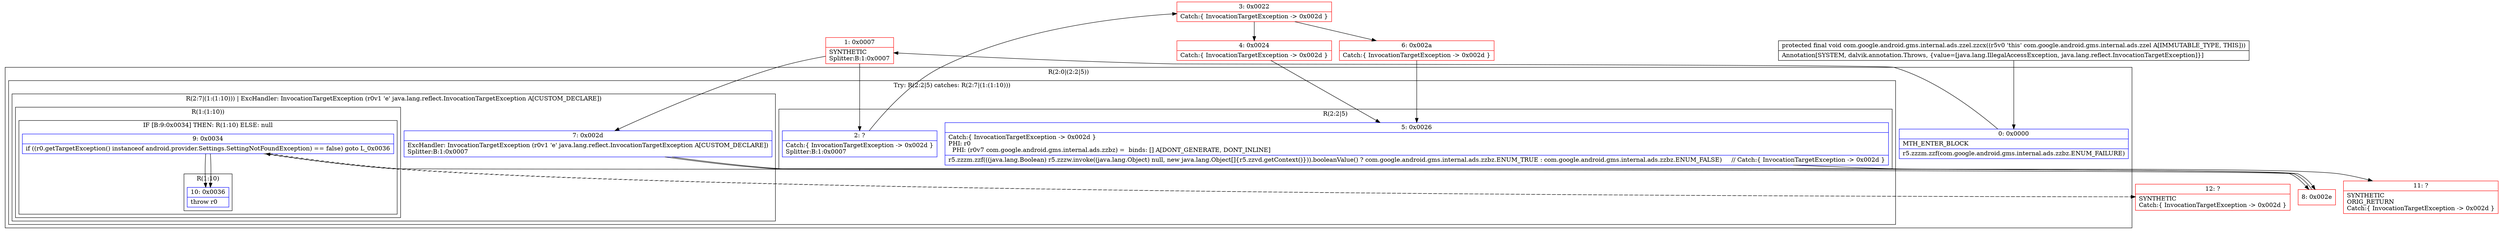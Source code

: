 digraph "CFG forcom.google.android.gms.internal.ads.zzel.zzcx()V" {
subgraph cluster_Region_372663485 {
label = "R(2:0|(2:2|5))";
node [shape=record,color=blue];
Node_0 [shape=record,label="{0\:\ 0x0000|MTH_ENTER_BLOCK\l|r5.zzzm.zzf(com.google.android.gms.internal.ads.zzbz.ENUM_FAILURE)\l}"];
subgraph cluster_TryCatchRegion_2102636719 {
label = "Try: R(2:2|5) catches: R(2:7|(1:(1:10)))";
node [shape=record,color=blue];
subgraph cluster_Region_1256237951 {
label = "R(2:2|5)";
node [shape=record,color=blue];
Node_2 [shape=record,label="{2\:\ ?|Catch:\{ InvocationTargetException \-\> 0x002d \}\lSplitter:B:1:0x0007\l}"];
Node_5 [shape=record,label="{5\:\ 0x0026|Catch:\{ InvocationTargetException \-\> 0x002d \}\lPHI: r0 \l  PHI: (r0v7 com.google.android.gms.internal.ads.zzbz) =  binds: [] A[DONT_GENERATE, DONT_INLINE]\l|r5.zzzm.zzf(((java.lang.Boolean) r5.zzzw.invoke((java.lang.Object) null, new java.lang.Object[]\{r5.zzvd.getContext()\})).booleanValue() ? com.google.android.gms.internal.ads.zzbz.ENUM_TRUE : com.google.android.gms.internal.ads.zzbz.ENUM_FALSE)     \/\/ Catch:\{ InvocationTargetException \-\> 0x002d \}\l}"];
}
subgraph cluster_Region_109790463 {
label = "R(2:7|(1:(1:10))) | ExcHandler: InvocationTargetException (r0v1 'e' java.lang.reflect.InvocationTargetException A[CUSTOM_DECLARE])\l";
node [shape=record,color=blue];
Node_7 [shape=record,label="{7\:\ 0x002d|ExcHandler: InvocationTargetException (r0v1 'e' java.lang.reflect.InvocationTargetException A[CUSTOM_DECLARE])\lSplitter:B:1:0x0007\l}"];
subgraph cluster_Region_599644959 {
label = "R(1:(1:10))";
node [shape=record,color=blue];
subgraph cluster_IfRegion_1124843791 {
label = "IF [B:9:0x0034] THEN: R(1:10) ELSE: null";
node [shape=record,color=blue];
Node_9 [shape=record,label="{9\:\ 0x0034|if ((r0.getTargetException() instanceof android.provider.Settings.SettingNotFoundException) == false) goto L_0x0036\l}"];
subgraph cluster_Region_218046786 {
label = "R(1:10)";
node [shape=record,color=blue];
Node_10 [shape=record,label="{10\:\ 0x0036|throw r0\l}"];
}
}
}
}
}
}
subgraph cluster_Region_109790463 {
label = "R(2:7|(1:(1:10))) | ExcHandler: InvocationTargetException (r0v1 'e' java.lang.reflect.InvocationTargetException A[CUSTOM_DECLARE])\l";
node [shape=record,color=blue];
Node_7 [shape=record,label="{7\:\ 0x002d|ExcHandler: InvocationTargetException (r0v1 'e' java.lang.reflect.InvocationTargetException A[CUSTOM_DECLARE])\lSplitter:B:1:0x0007\l}"];
subgraph cluster_Region_599644959 {
label = "R(1:(1:10))";
node [shape=record,color=blue];
subgraph cluster_IfRegion_1124843791 {
label = "IF [B:9:0x0034] THEN: R(1:10) ELSE: null";
node [shape=record,color=blue];
Node_9 [shape=record,label="{9\:\ 0x0034|if ((r0.getTargetException() instanceof android.provider.Settings.SettingNotFoundException) == false) goto L_0x0036\l}"];
subgraph cluster_Region_218046786 {
label = "R(1:10)";
node [shape=record,color=blue];
Node_10 [shape=record,label="{10\:\ 0x0036|throw r0\l}"];
}
}
}
}
Node_1 [shape=record,color=red,label="{1\:\ 0x0007|SYNTHETIC\lSplitter:B:1:0x0007\l}"];
Node_3 [shape=record,color=red,label="{3\:\ 0x0022|Catch:\{ InvocationTargetException \-\> 0x002d \}\l}"];
Node_4 [shape=record,color=red,label="{4\:\ 0x0024|Catch:\{ InvocationTargetException \-\> 0x002d \}\l}"];
Node_6 [shape=record,color=red,label="{6\:\ 0x002a|Catch:\{ InvocationTargetException \-\> 0x002d \}\l}"];
Node_8 [shape=record,color=red,label="{8\:\ 0x002e}"];
Node_11 [shape=record,color=red,label="{11\:\ ?|SYNTHETIC\lORIG_RETURN\lCatch:\{ InvocationTargetException \-\> 0x002d \}\l}"];
Node_12 [shape=record,color=red,label="{12\:\ ?|SYNTHETIC\lCatch:\{ InvocationTargetException \-\> 0x002d \}\l}"];
MethodNode[shape=record,label="{protected final void com.google.android.gms.internal.ads.zzel.zzcx((r5v0 'this' com.google.android.gms.internal.ads.zzel A[IMMUTABLE_TYPE, THIS]))  | Annotation[SYSTEM, dalvik.annotation.Throws, \{value=[java.lang.IllegalAccessException, java.lang.reflect.InvocationTargetException]\}]\l}"];
MethodNode -> Node_0;
Node_0 -> Node_1;
Node_2 -> Node_3;
Node_5 -> Node_11;
Node_7 -> Node_8;
Node_9 -> Node_10;
Node_9 -> Node_12[style=dashed];
Node_7 -> Node_8;
Node_9 -> Node_10;
Node_9 -> Node_12[style=dashed];
Node_1 -> Node_2;
Node_1 -> Node_7;
Node_3 -> Node_4;
Node_3 -> Node_6;
Node_4 -> Node_5;
Node_6 -> Node_5;
Node_8 -> Node_9;
}

